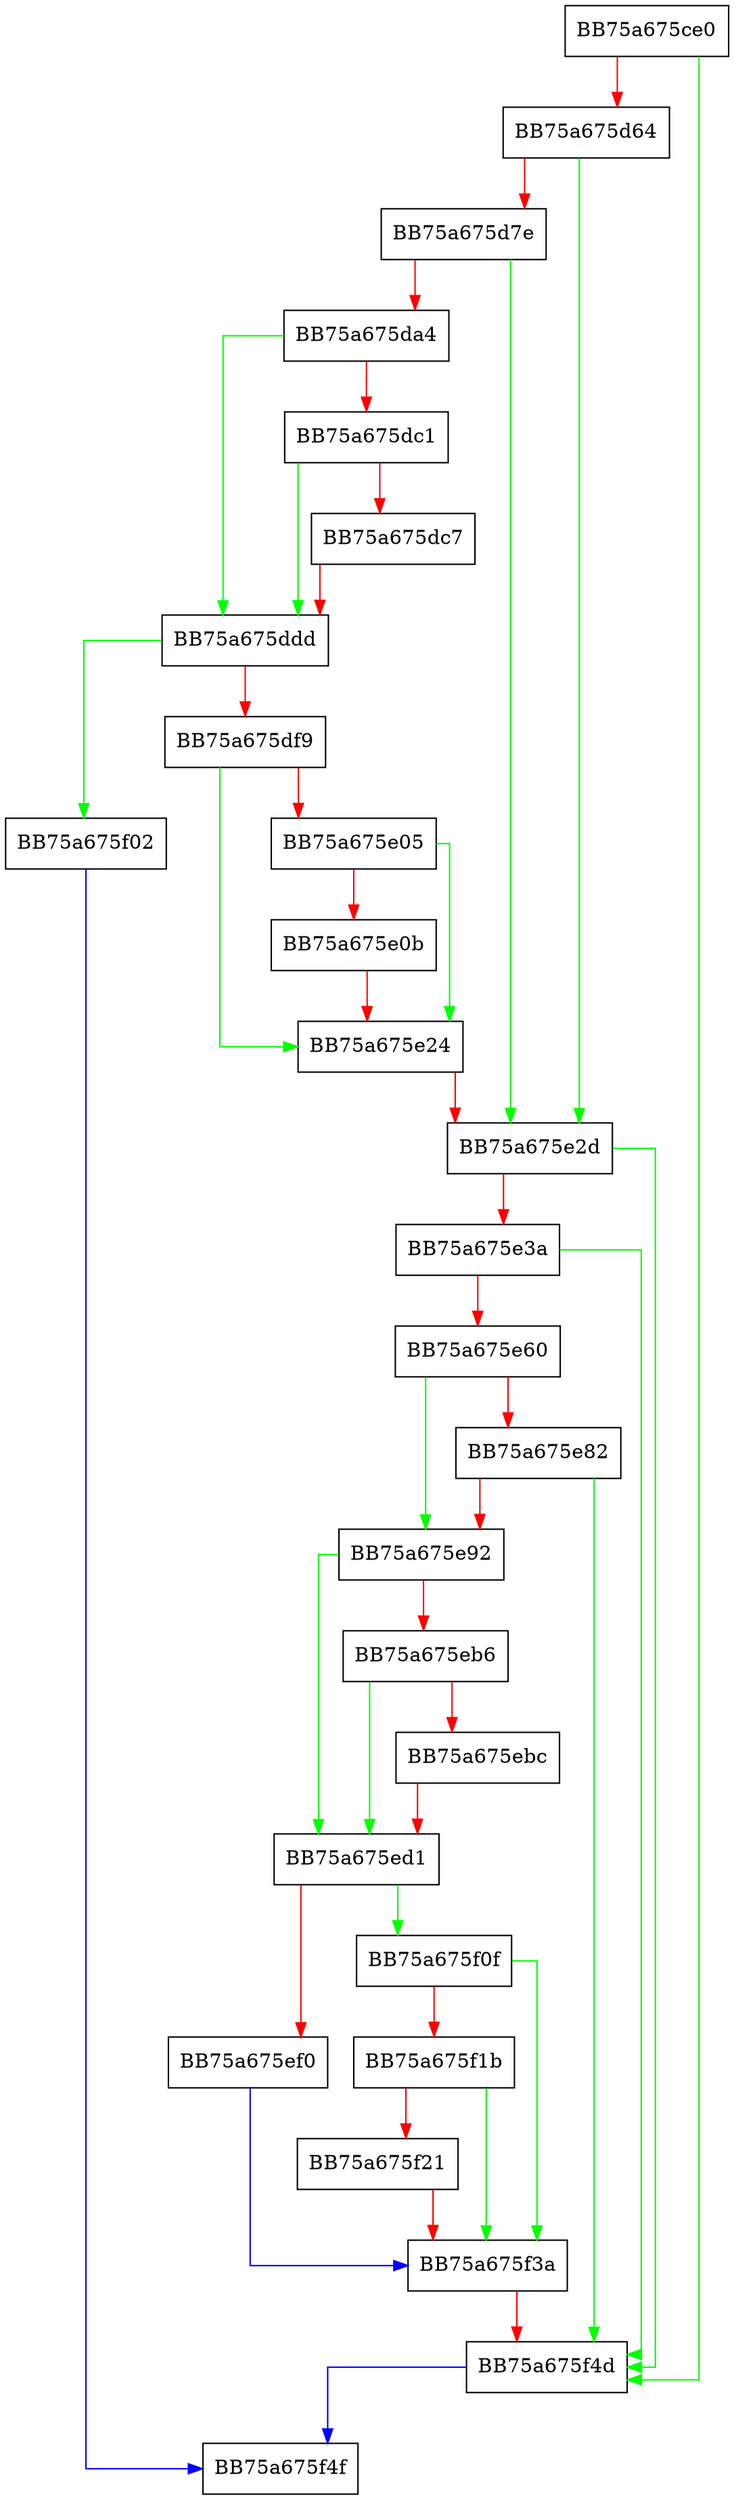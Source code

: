 digraph OpenRawFileHelper {
  node [shape="box"];
  graph [splines=ortho];
  BB75a675ce0 -> BB75a675f4d [color="green"];
  BB75a675ce0 -> BB75a675d64 [color="red"];
  BB75a675d64 -> BB75a675e2d [color="green"];
  BB75a675d64 -> BB75a675d7e [color="red"];
  BB75a675d7e -> BB75a675e2d [color="green"];
  BB75a675d7e -> BB75a675da4 [color="red"];
  BB75a675da4 -> BB75a675ddd [color="green"];
  BB75a675da4 -> BB75a675dc1 [color="red"];
  BB75a675dc1 -> BB75a675ddd [color="green"];
  BB75a675dc1 -> BB75a675dc7 [color="red"];
  BB75a675dc7 -> BB75a675ddd [color="red"];
  BB75a675ddd -> BB75a675f02 [color="green"];
  BB75a675ddd -> BB75a675df9 [color="red"];
  BB75a675df9 -> BB75a675e24 [color="green"];
  BB75a675df9 -> BB75a675e05 [color="red"];
  BB75a675e05 -> BB75a675e24 [color="green"];
  BB75a675e05 -> BB75a675e0b [color="red"];
  BB75a675e0b -> BB75a675e24 [color="red"];
  BB75a675e24 -> BB75a675e2d [color="red"];
  BB75a675e2d -> BB75a675f4d [color="green"];
  BB75a675e2d -> BB75a675e3a [color="red"];
  BB75a675e3a -> BB75a675f4d [color="green"];
  BB75a675e3a -> BB75a675e60 [color="red"];
  BB75a675e60 -> BB75a675e92 [color="green"];
  BB75a675e60 -> BB75a675e82 [color="red"];
  BB75a675e82 -> BB75a675f4d [color="green"];
  BB75a675e82 -> BB75a675e92 [color="red"];
  BB75a675e92 -> BB75a675ed1 [color="green"];
  BB75a675e92 -> BB75a675eb6 [color="red"];
  BB75a675eb6 -> BB75a675ed1 [color="green"];
  BB75a675eb6 -> BB75a675ebc [color="red"];
  BB75a675ebc -> BB75a675ed1 [color="red"];
  BB75a675ed1 -> BB75a675f0f [color="green"];
  BB75a675ed1 -> BB75a675ef0 [color="red"];
  BB75a675ef0 -> BB75a675f3a [color="blue"];
  BB75a675f02 -> BB75a675f4f [color="blue"];
  BB75a675f0f -> BB75a675f3a [color="green"];
  BB75a675f0f -> BB75a675f1b [color="red"];
  BB75a675f1b -> BB75a675f3a [color="green"];
  BB75a675f1b -> BB75a675f21 [color="red"];
  BB75a675f21 -> BB75a675f3a [color="red"];
  BB75a675f3a -> BB75a675f4d [color="red"];
  BB75a675f4d -> BB75a675f4f [color="blue"];
}
